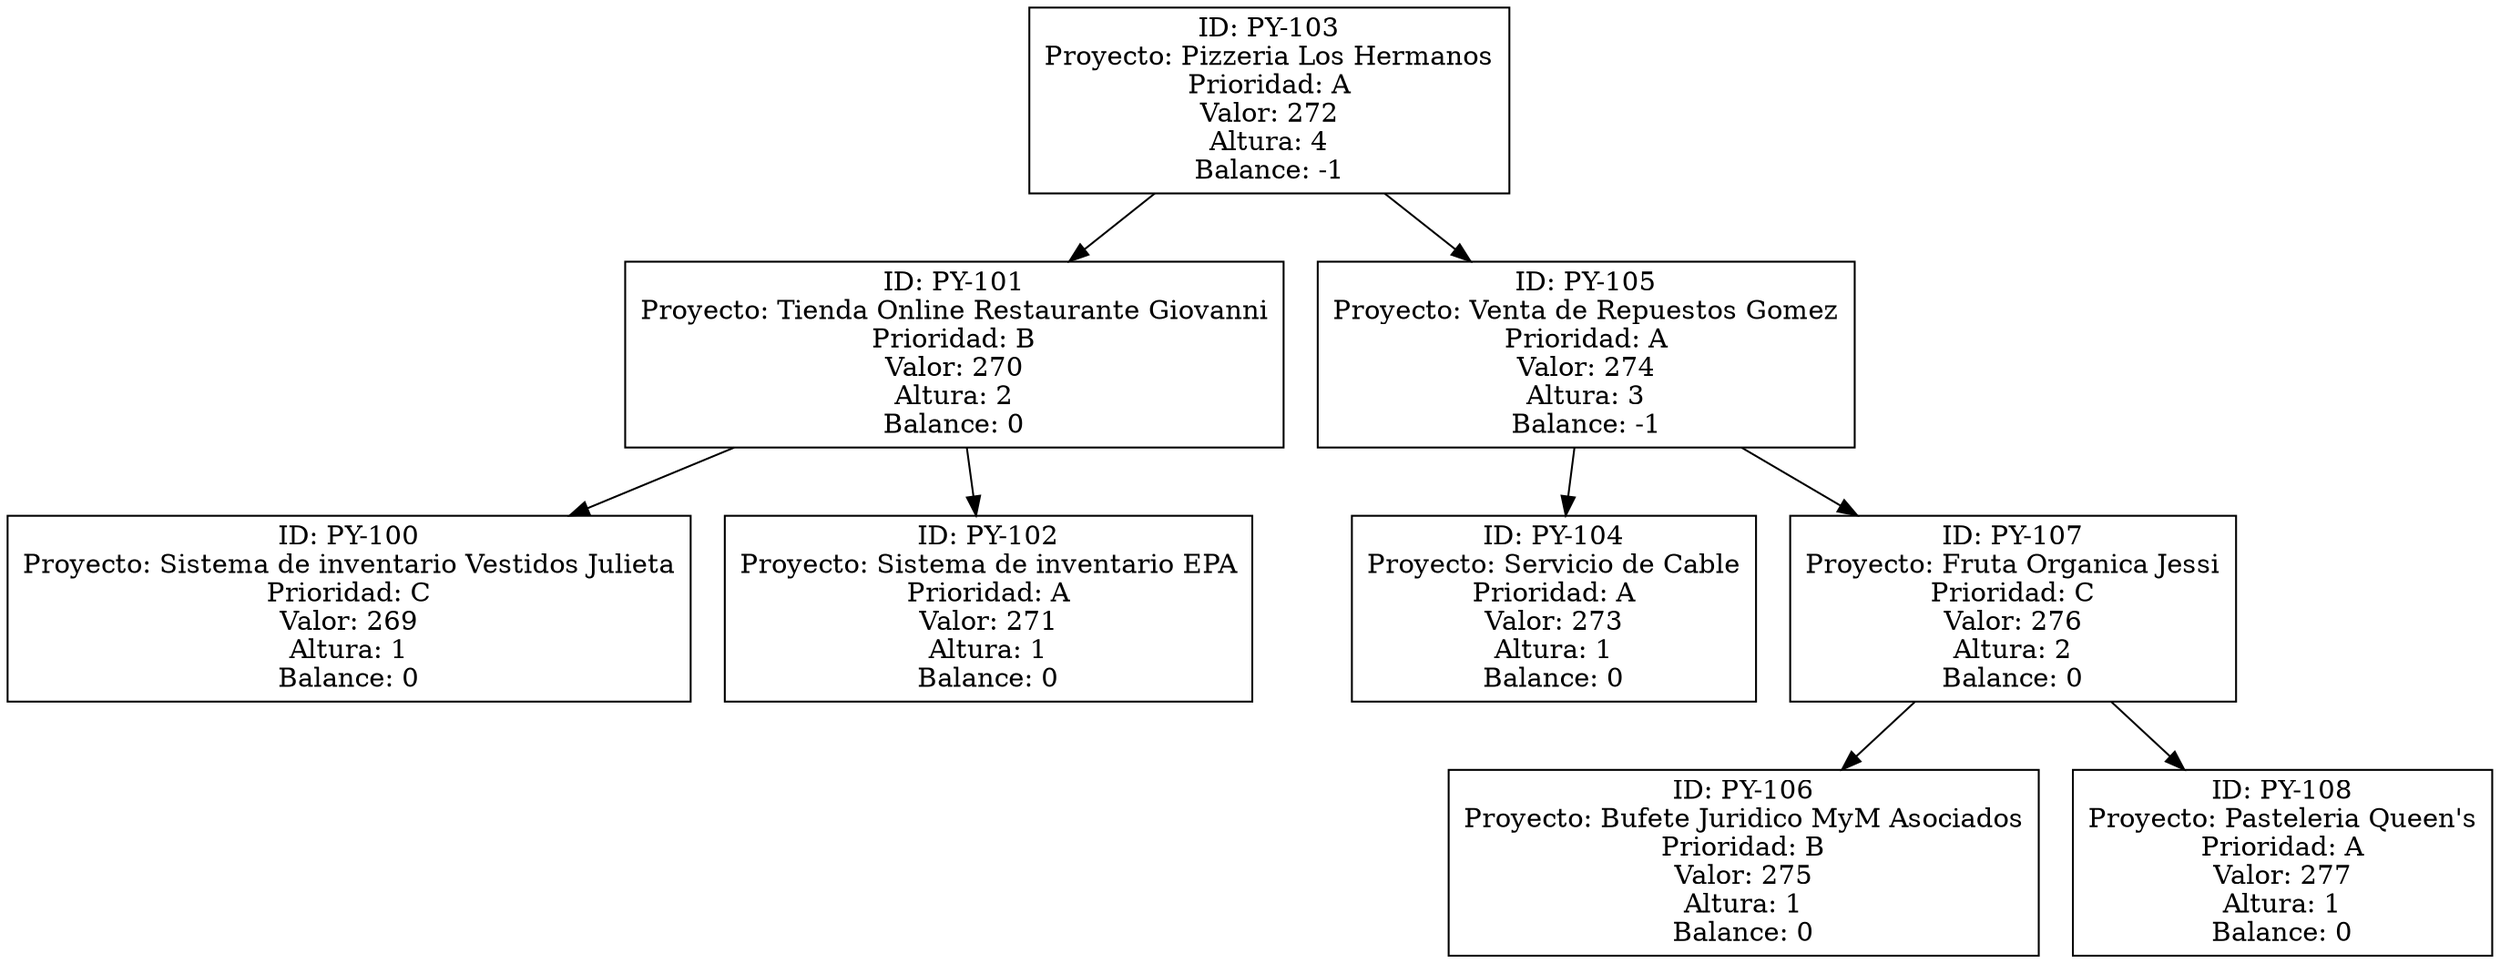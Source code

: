 digraph G {
node272[label="ID: PY-103\nProyecto: Pizzeria Los Hermanos\nPrioridad: A\nValor: 272\nAltura: 4\nBalance: -1", shape="box"]

node272 -> node270
node270[label="ID: PY-101\nProyecto: Tienda Online Restaurante Giovanni\nPrioridad: B\nValor: 270\nAltura: 2\nBalance: 0", shape="box"]

node270 -> node269
node269[label="ID: PY-100\nProyecto: Sistema de inventario Vestidos Julieta\nPrioridad: C\nValor: 269\nAltura: 1\nBalance: 0", shape="box"]

node270 -> node271
node271[label="ID: PY-102\nProyecto: Sistema de inventario EPA\nPrioridad: A\nValor: 271\nAltura: 1\nBalance: 0", shape="box"]

node272 -> node274
node274[label="ID: PY-105\nProyecto: Venta de Repuestos Gomez\nPrioridad: A\nValor: 274\nAltura: 3\nBalance: -1", shape="box"]

node274 -> node273
node273[label="ID: PY-104\nProyecto: Servicio de Cable\nPrioridad: A\nValor: 273\nAltura: 1\nBalance: 0", shape="box"]

node274 -> node276
node276[label="ID: PY-107\nProyecto: Fruta Organica Jessi\nPrioridad: C\nValor: 276\nAltura: 2\nBalance: 0", shape="box"]

node276 -> node275
node275[label="ID: PY-106\nProyecto: Bufete Juridico MyM Asociados\nPrioridad: B\nValor: 275\nAltura: 1\nBalance: 0", shape="box"]

node276 -> node277
node277[label="ID: PY-108\nProyecto: Pasteleria Queen's\nPrioridad: A\nValor: 277\nAltura: 1\nBalance: 0", shape="box"]

}